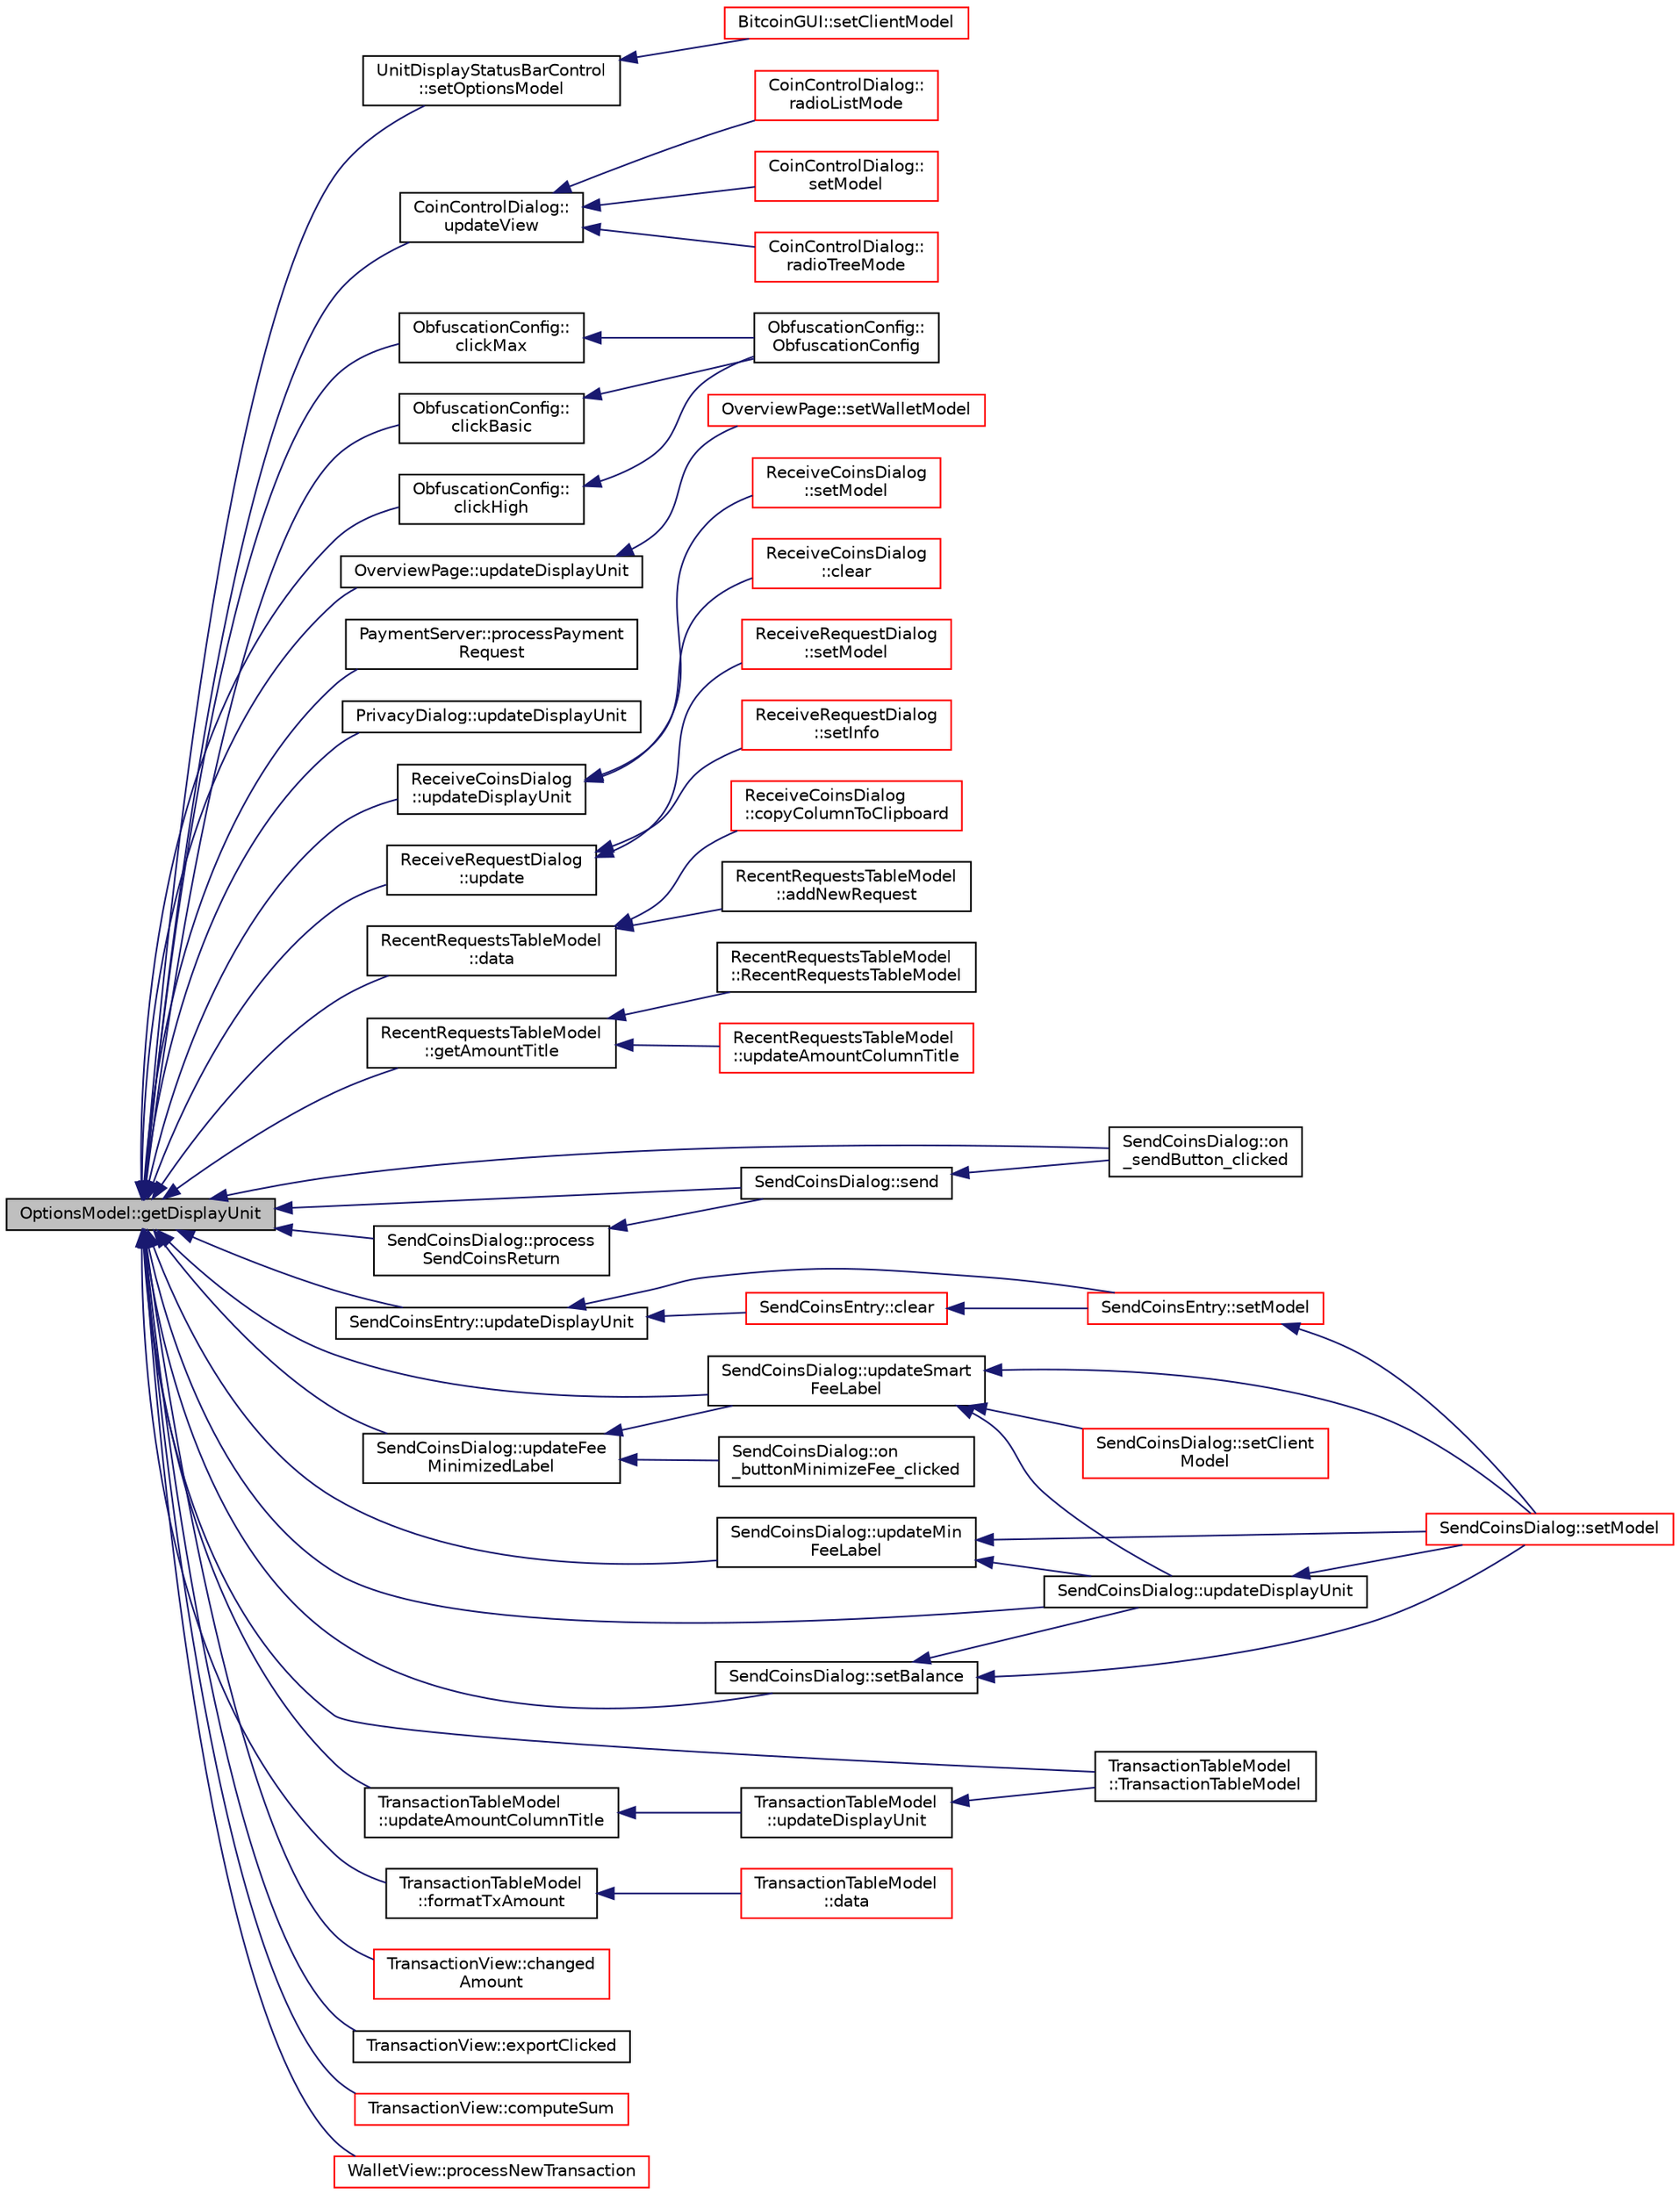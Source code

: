 digraph "OptionsModel::getDisplayUnit"
{
  edge [fontname="Helvetica",fontsize="10",labelfontname="Helvetica",labelfontsize="10"];
  node [fontname="Helvetica",fontsize="10",shape=record];
  rankdir="LR";
  Node55 [label="OptionsModel::getDisplayUnit",height=0.2,width=0.4,color="black", fillcolor="grey75", style="filled", fontcolor="black"];
  Node55 -> Node56 [dir="back",color="midnightblue",fontsize="10",style="solid",fontname="Helvetica"];
  Node56 [label="UnitDisplayStatusBarControl\l::setOptionsModel",height=0.2,width=0.4,color="black", fillcolor="white", style="filled",URL="$class_unit_display_status_bar_control.html#ac8d2a43f66f3f71c7d6926dbd5927066",tooltip="Lets the control know about the Options Model (and its signals) "];
  Node56 -> Node57 [dir="back",color="midnightblue",fontsize="10",style="solid",fontname="Helvetica"];
  Node57 [label="BitcoinGUI::setClientModel",height=0.2,width=0.4,color="red", fillcolor="white", style="filled",URL="$class_bitcoin_g_u_i.html#a99d71e1f8478ab937ce2522c8d3815e3",tooltip="Set the client model. "];
  Node55 -> Node62 [dir="back",color="midnightblue",fontsize="10",style="solid",fontname="Helvetica"];
  Node62 [label="CoinControlDialog::\lupdateView",height=0.2,width=0.4,color="black", fillcolor="white", style="filled",URL="$class_coin_control_dialog.html#aadea33050e5c1efd5eae8d2fcfa721f9"];
  Node62 -> Node63 [dir="back",color="midnightblue",fontsize="10",style="solid",fontname="Helvetica"];
  Node63 [label="CoinControlDialog::\lsetModel",height=0.2,width=0.4,color="red", fillcolor="white", style="filled",URL="$class_coin_control_dialog.html#a4c34a48574814089c54f763a22f5317a"];
  Node62 -> Node69 [dir="back",color="midnightblue",fontsize="10",style="solid",fontname="Helvetica"];
  Node69 [label="CoinControlDialog::\lradioTreeMode",height=0.2,width=0.4,color="red", fillcolor="white", style="filled",URL="$class_coin_control_dialog.html#a1990d478f3ffba666c358a4f1bd395ec"];
  Node62 -> Node71 [dir="back",color="midnightblue",fontsize="10",style="solid",fontname="Helvetica"];
  Node71 [label="CoinControlDialog::\lradioListMode",height=0.2,width=0.4,color="red", fillcolor="white", style="filled",URL="$class_coin_control_dialog.html#a775c6d290cb63667a434b09072094533"];
  Node55 -> Node72 [dir="back",color="midnightblue",fontsize="10",style="solid",fontname="Helvetica"];
  Node72 [label="ObfuscationConfig::\lclickBasic",height=0.2,width=0.4,color="black", fillcolor="white", style="filled",URL="$class_obfuscation_config.html#a4478e4438f798594008561b4247a339a"];
  Node72 -> Node73 [dir="back",color="midnightblue",fontsize="10",style="solid",fontname="Helvetica"];
  Node73 [label="ObfuscationConfig::\lObfuscationConfig",height=0.2,width=0.4,color="black", fillcolor="white", style="filled",URL="$class_obfuscation_config.html#ac94fd63ade751965b53de75df22aa499"];
  Node55 -> Node74 [dir="back",color="midnightblue",fontsize="10",style="solid",fontname="Helvetica"];
  Node74 [label="ObfuscationConfig::\lclickHigh",height=0.2,width=0.4,color="black", fillcolor="white", style="filled",URL="$class_obfuscation_config.html#ae40f0c381cdbd7af0bdf9690243a6fa7"];
  Node74 -> Node73 [dir="back",color="midnightblue",fontsize="10",style="solid",fontname="Helvetica"];
  Node55 -> Node75 [dir="back",color="midnightblue",fontsize="10",style="solid",fontname="Helvetica"];
  Node75 [label="ObfuscationConfig::\lclickMax",height=0.2,width=0.4,color="black", fillcolor="white", style="filled",URL="$class_obfuscation_config.html#a3ed9f33f928a0833534235ddae5ed95c"];
  Node75 -> Node73 [dir="back",color="midnightblue",fontsize="10",style="solid",fontname="Helvetica"];
  Node55 -> Node76 [dir="back",color="midnightblue",fontsize="10",style="solid",fontname="Helvetica"];
  Node76 [label="OverviewPage::updateDisplayUnit",height=0.2,width=0.4,color="black", fillcolor="white", style="filled",URL="$class_overview_page.html#a03f19b9afd9af4b72d9bba7b0c7cf900"];
  Node76 -> Node77 [dir="back",color="midnightblue",fontsize="10",style="solid",fontname="Helvetica"];
  Node77 [label="OverviewPage::setWalletModel",height=0.2,width=0.4,color="red", fillcolor="white", style="filled",URL="$class_overview_page.html#a2ed52a3a87e9c74fee38fa873c9bc71f"];
  Node55 -> Node80 [dir="back",color="midnightblue",fontsize="10",style="solid",fontname="Helvetica"];
  Node80 [label="PaymentServer::processPayment\lRequest",height=0.2,width=0.4,color="black", fillcolor="white", style="filled",URL="$class_payment_server.html#abe96a7c90755b8e1975e380b5a8228bd"];
  Node55 -> Node81 [dir="back",color="midnightblue",fontsize="10",style="solid",fontname="Helvetica"];
  Node81 [label="PrivacyDialog::updateDisplayUnit",height=0.2,width=0.4,color="black", fillcolor="white", style="filled",URL="$class_privacy_dialog.html#adad34954480b4f17fa84c5c68138483b"];
  Node55 -> Node82 [dir="back",color="midnightblue",fontsize="10",style="solid",fontname="Helvetica"];
  Node82 [label="ReceiveCoinsDialog\l::updateDisplayUnit",height=0.2,width=0.4,color="black", fillcolor="white", style="filled",URL="$class_receive_coins_dialog.html#a19eca7743c5326eee821bb8c0af234bb"];
  Node82 -> Node83 [dir="back",color="midnightblue",fontsize="10",style="solid",fontname="Helvetica"];
  Node83 [label="ReceiveCoinsDialog\l::setModel",height=0.2,width=0.4,color="red", fillcolor="white", style="filled",URL="$class_receive_coins_dialog.html#a856e5bbe280d792004e97e703f42c7f8"];
  Node82 -> Node84 [dir="back",color="midnightblue",fontsize="10",style="solid",fontname="Helvetica"];
  Node84 [label="ReceiveCoinsDialog\l::clear",height=0.2,width=0.4,color="red", fillcolor="white", style="filled",URL="$class_receive_coins_dialog.html#aaea0511f0ab43f1d2b23f8684d1edfc3"];
  Node55 -> Node90 [dir="back",color="midnightblue",fontsize="10",style="solid",fontname="Helvetica"];
  Node90 [label="ReceiveRequestDialog\l::update",height=0.2,width=0.4,color="black", fillcolor="white", style="filled",URL="$class_receive_request_dialog.html#a8e1c0ee2fbacf42b4dc7ea05986c86c9"];
  Node90 -> Node91 [dir="back",color="midnightblue",fontsize="10",style="solid",fontname="Helvetica"];
  Node91 [label="ReceiveRequestDialog\l::setModel",height=0.2,width=0.4,color="red", fillcolor="white", style="filled",URL="$class_receive_request_dialog.html#ad57b3bf409346660842360836fd8569d"];
  Node90 -> Node94 [dir="back",color="midnightblue",fontsize="10",style="solid",fontname="Helvetica"];
  Node94 [label="ReceiveRequestDialog\l::setInfo",height=0.2,width=0.4,color="red", fillcolor="white", style="filled",URL="$class_receive_request_dialog.html#a43344270ef71e68ad9c7a931cc0ca9ed"];
  Node55 -> Node95 [dir="back",color="midnightblue",fontsize="10",style="solid",fontname="Helvetica"];
  Node95 [label="RecentRequestsTableModel\l::data",height=0.2,width=0.4,color="black", fillcolor="white", style="filled",URL="$class_recent_requests_table_model.html#ad42929c480fc50cad83114ca5f2cc382"];
  Node95 -> Node96 [dir="back",color="midnightblue",fontsize="10",style="solid",fontname="Helvetica"];
  Node96 [label="ReceiveCoinsDialog\l::copyColumnToClipboard",height=0.2,width=0.4,color="red", fillcolor="white", style="filled",URL="$class_receive_coins_dialog.html#adcf53aced7dfa041a55278b4807a20a2"];
  Node95 -> Node100 [dir="back",color="midnightblue",fontsize="10",style="solid",fontname="Helvetica"];
  Node100 [label="RecentRequestsTableModel\l::addNewRequest",height=0.2,width=0.4,color="black", fillcolor="white", style="filled",URL="$class_recent_requests_table_model.html#aad0b9435284ed1f4b67852b34d7694a9"];
  Node55 -> Node101 [dir="back",color="midnightblue",fontsize="10",style="solid",fontname="Helvetica"];
  Node101 [label="RecentRequestsTableModel\l::getAmountTitle",height=0.2,width=0.4,color="black", fillcolor="white", style="filled",URL="$class_recent_requests_table_model.html#ab0116f41ff8773ec18e68205b2917301",tooltip="Gets title for amount column including current display unit if optionsModel reference available..."];
  Node101 -> Node102 [dir="back",color="midnightblue",fontsize="10",style="solid",fontname="Helvetica"];
  Node102 [label="RecentRequestsTableModel\l::RecentRequestsTableModel",height=0.2,width=0.4,color="black", fillcolor="white", style="filled",URL="$class_recent_requests_table_model.html#ab3ef691b8c34e6d6e5ae0bdf7953a360"];
  Node101 -> Node103 [dir="back",color="midnightblue",fontsize="10",style="solid",fontname="Helvetica"];
  Node103 [label="RecentRequestsTableModel\l::updateAmountColumnTitle",height=0.2,width=0.4,color="red", fillcolor="white", style="filled",URL="$class_recent_requests_table_model.html#a8bc224f31142bd2da1c2729010ee84a3",tooltip="Updates the column title to \"Amount (DisplayUnit)\" and emits headerDataChanged() signal for table hea..."];
  Node55 -> Node105 [dir="back",color="midnightblue",fontsize="10",style="solid",fontname="Helvetica"];
  Node105 [label="SendCoinsDialog::on\l_sendButton_clicked",height=0.2,width=0.4,color="black", fillcolor="white", style="filled",URL="$class_send_coins_dialog.html#a2cab7cf9ea5040b9e2189297f7d3c764"];
  Node55 -> Node106 [dir="back",color="midnightblue",fontsize="10",style="solid",fontname="Helvetica"];
  Node106 [label="SendCoinsDialog::send",height=0.2,width=0.4,color="black", fillcolor="white", style="filled",URL="$class_send_coins_dialog.html#afd8d436a16ea7dba1276e8fdfdc8b2d3"];
  Node106 -> Node105 [dir="back",color="midnightblue",fontsize="10",style="solid",fontname="Helvetica"];
  Node55 -> Node107 [dir="back",color="midnightblue",fontsize="10",style="solid",fontname="Helvetica"];
  Node107 [label="SendCoinsDialog::setBalance",height=0.2,width=0.4,color="black", fillcolor="white", style="filled",URL="$class_send_coins_dialog.html#a5f778ec12cec433369144077d660a53d"];
  Node107 -> Node108 [dir="back",color="midnightblue",fontsize="10",style="solid",fontname="Helvetica"];
  Node108 [label="SendCoinsDialog::setModel",height=0.2,width=0.4,color="red", fillcolor="white", style="filled",URL="$class_send_coins_dialog.html#a73a6c1b1850a334ee652ac167713a2aa"];
  Node107 -> Node109 [dir="back",color="midnightblue",fontsize="10",style="solid",fontname="Helvetica"];
  Node109 [label="SendCoinsDialog::updateDisplayUnit",height=0.2,width=0.4,color="black", fillcolor="white", style="filled",URL="$class_send_coins_dialog.html#a74815ad8502b126200b6fd2e59e9f042"];
  Node109 -> Node108 [dir="back",color="midnightblue",fontsize="10",style="solid",fontname="Helvetica"];
  Node55 -> Node109 [dir="back",color="midnightblue",fontsize="10",style="solid",fontname="Helvetica"];
  Node55 -> Node110 [dir="back",color="midnightblue",fontsize="10",style="solid",fontname="Helvetica"];
  Node110 [label="SendCoinsDialog::process\lSendCoinsReturn",height=0.2,width=0.4,color="black", fillcolor="white", style="filled",URL="$class_send_coins_dialog.html#a1b9b188bbf5ed580f8f1041afb5d3fd5"];
  Node110 -> Node106 [dir="back",color="midnightblue",fontsize="10",style="solid",fontname="Helvetica"];
  Node55 -> Node111 [dir="back",color="midnightblue",fontsize="10",style="solid",fontname="Helvetica"];
  Node111 [label="SendCoinsDialog::updateFee\lMinimizedLabel",height=0.2,width=0.4,color="black", fillcolor="white", style="filled",URL="$class_send_coins_dialog.html#a454df839e09d247a1df5d7994ba3208e"];
  Node111 -> Node112 [dir="back",color="midnightblue",fontsize="10",style="solid",fontname="Helvetica"];
  Node112 [label="SendCoinsDialog::on\l_buttonMinimizeFee_clicked",height=0.2,width=0.4,color="black", fillcolor="white", style="filled",URL="$class_send_coins_dialog.html#ae2cdacd5d72154fda0c88b818d5c7c59"];
  Node111 -> Node113 [dir="back",color="midnightblue",fontsize="10",style="solid",fontname="Helvetica"];
  Node113 [label="SendCoinsDialog::updateSmart\lFeeLabel",height=0.2,width=0.4,color="black", fillcolor="white", style="filled",URL="$class_send_coins_dialog.html#ac42a9db733fbb2e06882660400c49517"];
  Node113 -> Node114 [dir="back",color="midnightblue",fontsize="10",style="solid",fontname="Helvetica"];
  Node114 [label="SendCoinsDialog::setClient\lModel",height=0.2,width=0.4,color="red", fillcolor="white", style="filled",URL="$class_send_coins_dialog.html#a360a23c02bd0e581b78603ccb863eb79"];
  Node113 -> Node108 [dir="back",color="midnightblue",fontsize="10",style="solid",fontname="Helvetica"];
  Node113 -> Node109 [dir="back",color="midnightblue",fontsize="10",style="solid",fontname="Helvetica"];
  Node55 -> Node116 [dir="back",color="midnightblue",fontsize="10",style="solid",fontname="Helvetica"];
  Node116 [label="SendCoinsDialog::updateMin\lFeeLabel",height=0.2,width=0.4,color="black", fillcolor="white", style="filled",URL="$class_send_coins_dialog.html#a2fb31c54501a1599d0d192bfcf78d70b"];
  Node116 -> Node108 [dir="back",color="midnightblue",fontsize="10",style="solid",fontname="Helvetica"];
  Node116 -> Node109 [dir="back",color="midnightblue",fontsize="10",style="solid",fontname="Helvetica"];
  Node55 -> Node113 [dir="back",color="midnightblue",fontsize="10",style="solid",fontname="Helvetica"];
  Node55 -> Node117 [dir="back",color="midnightblue",fontsize="10",style="solid",fontname="Helvetica"];
  Node117 [label="SendCoinsEntry::updateDisplayUnit",height=0.2,width=0.4,color="black", fillcolor="white", style="filled",URL="$class_send_coins_entry.html#a6ff4bd5b370545bcfd6214e866ee33f3"];
  Node117 -> Node118 [dir="back",color="midnightblue",fontsize="10",style="solid",fontname="Helvetica"];
  Node118 [label="SendCoinsEntry::setModel",height=0.2,width=0.4,color="red", fillcolor="white", style="filled",URL="$class_send_coins_entry.html#a831f8f9a63acd77b7d66d5393e12310b"];
  Node118 -> Node108 [dir="back",color="midnightblue",fontsize="10",style="solid",fontname="Helvetica"];
  Node117 -> Node130 [dir="back",color="midnightblue",fontsize="10",style="solid",fontname="Helvetica"];
  Node130 [label="SendCoinsEntry::clear",height=0.2,width=0.4,color="red", fillcolor="white", style="filled",URL="$class_send_coins_entry.html#abff66fcd456c82144e7a2c410f5082ac"];
  Node130 -> Node118 [dir="back",color="midnightblue",fontsize="10",style="solid",fontname="Helvetica"];
  Node55 -> Node131 [dir="back",color="midnightblue",fontsize="10",style="solid",fontname="Helvetica"];
  Node131 [label="TransactionTableModel\l::TransactionTableModel",height=0.2,width=0.4,color="black", fillcolor="white", style="filled",URL="$class_transaction_table_model.html#a6c10b7cab9804eee6df9e049a978dc62"];
  Node55 -> Node132 [dir="back",color="midnightblue",fontsize="10",style="solid",fontname="Helvetica"];
  Node132 [label="TransactionTableModel\l::updateAmountColumnTitle",height=0.2,width=0.4,color="black", fillcolor="white", style="filled",URL="$class_transaction_table_model.html#acbb6e7531f507369ad18b656ad7b3f10",tooltip="Updates the column title to \"Amount (DisplayUnit)\" and emits headerDataChanged() signal for table hea..."];
  Node132 -> Node133 [dir="back",color="midnightblue",fontsize="10",style="solid",fontname="Helvetica"];
  Node133 [label="TransactionTableModel\l::updateDisplayUnit",height=0.2,width=0.4,color="black", fillcolor="white", style="filled",URL="$class_transaction_table_model.html#a8b73ff7d72ec2dd69790bc61bbe8575e"];
  Node133 -> Node131 [dir="back",color="midnightblue",fontsize="10",style="solid",fontname="Helvetica"];
  Node55 -> Node134 [dir="back",color="midnightblue",fontsize="10",style="solid",fontname="Helvetica"];
  Node134 [label="TransactionTableModel\l::formatTxAmount",height=0.2,width=0.4,color="black", fillcolor="white", style="filled",URL="$class_transaction_table_model.html#a50d5ce8b658d01d82dbd439e33d362ee"];
  Node134 -> Node135 [dir="back",color="midnightblue",fontsize="10",style="solid",fontname="Helvetica"];
  Node135 [label="TransactionTableModel\l::data",height=0.2,width=0.4,color="red", fillcolor="white", style="filled",URL="$class_transaction_table_model.html#a02173c31b6014bff182e320217e30e10"];
  Node55 -> Node141 [dir="back",color="midnightblue",fontsize="10",style="solid",fontname="Helvetica"];
  Node141 [label="TransactionView::changed\lAmount",height=0.2,width=0.4,color="red", fillcolor="white", style="filled",URL="$class_transaction_view.html#a0075048c06bb54da5c5e5d2691198984"];
  Node55 -> Node143 [dir="back",color="midnightblue",fontsize="10",style="solid",fontname="Helvetica"];
  Node143 [label="TransactionView::exportClicked",height=0.2,width=0.4,color="black", fillcolor="white", style="filled",URL="$class_transaction_view.html#a5983022ff1e5395f87de3c5728eff8da"];
  Node55 -> Node144 [dir="back",color="midnightblue",fontsize="10",style="solid",fontname="Helvetica"];
  Node144 [label="TransactionView::computeSum",height=0.2,width=0.4,color="red", fillcolor="white", style="filled",URL="$class_transaction_view.html#abb2ea48a61bb12a0dda9d63952adc50e",tooltip="Compute sum of all selected transactions. "];
  Node55 -> Node140 [dir="back",color="midnightblue",fontsize="10",style="solid",fontname="Helvetica"];
  Node140 [label="WalletView::processNewTransaction",height=0.2,width=0.4,color="red", fillcolor="white", style="filled",URL="$class_wallet_view.html#addde7d2260658ee06f47f9c095a8cb2a",tooltip="Show incoming transaction notification for new transactions. "];
}
